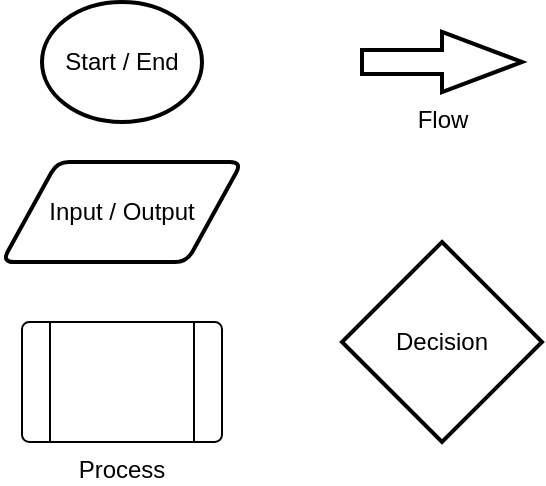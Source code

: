 <mxfile pages="2">
    <diagram id="zSjIGsfIqzgdJoucJFG7" name="Shapes">
        <mxGraphModel dx="747" dy="636" grid="1" gridSize="10" guides="1" tooltips="1" connect="1" arrows="1" fold="1" page="1" pageScale="1" pageWidth="827" pageHeight="1169" math="0" shadow="0">
            <root>
                <mxCell id="0"/>
                <mxCell id="1" parent="0"/>
                <mxCell id="j6w8L0ZZZIGy8gcrGI2n-1" value="Input / Output" style="shape=parallelogram;html=1;strokeWidth=2;perimeter=parallelogramPerimeter;whiteSpace=wrap;rounded=1;arcSize=12;size=0.23;" vertex="1" parent="1">
                    <mxGeometry x="60" y="480" width="120" height="50" as="geometry"/>
                </mxCell>
                <mxCell id="j6w8L0ZZZIGy8gcrGI2n-2" value="Start / End" style="strokeWidth=2;html=1;shape=mxgraph.flowchart.start_1;whiteSpace=wrap;" vertex="1" parent="1">
                    <mxGeometry x="80" y="400" width="80" height="60" as="geometry"/>
                </mxCell>
                <mxCell id="j6w8L0ZZZIGy8gcrGI2n-3" value="Process" style="verticalLabelPosition=bottom;verticalAlign=top;html=1;shape=process;whiteSpace=wrap;rounded=1;size=0.14;arcSize=6;" vertex="1" parent="1">
                    <mxGeometry x="70" y="560" width="100" height="60" as="geometry"/>
                </mxCell>
                <mxCell id="j6w8L0ZZZIGy8gcrGI2n-4" value="Decision" style="strokeWidth=2;html=1;shape=mxgraph.flowchart.decision;whiteSpace=wrap;" vertex="1" parent="1">
                    <mxGeometry x="230" y="520" width="100" height="100" as="geometry"/>
                </mxCell>
                <mxCell id="j6w8L0ZZZIGy8gcrGI2n-5" value="Flow" style="verticalLabelPosition=bottom;verticalAlign=top;html=1;strokeWidth=2;shape=mxgraph.arrows2.arrow;dy=0.6;dx=40;notch=0;" vertex="1" parent="1">
                    <mxGeometry x="240" y="415" width="80" height="30" as="geometry"/>
                </mxCell>
            </root>
        </mxGraphModel>
    </diagram>
</mxfile>
